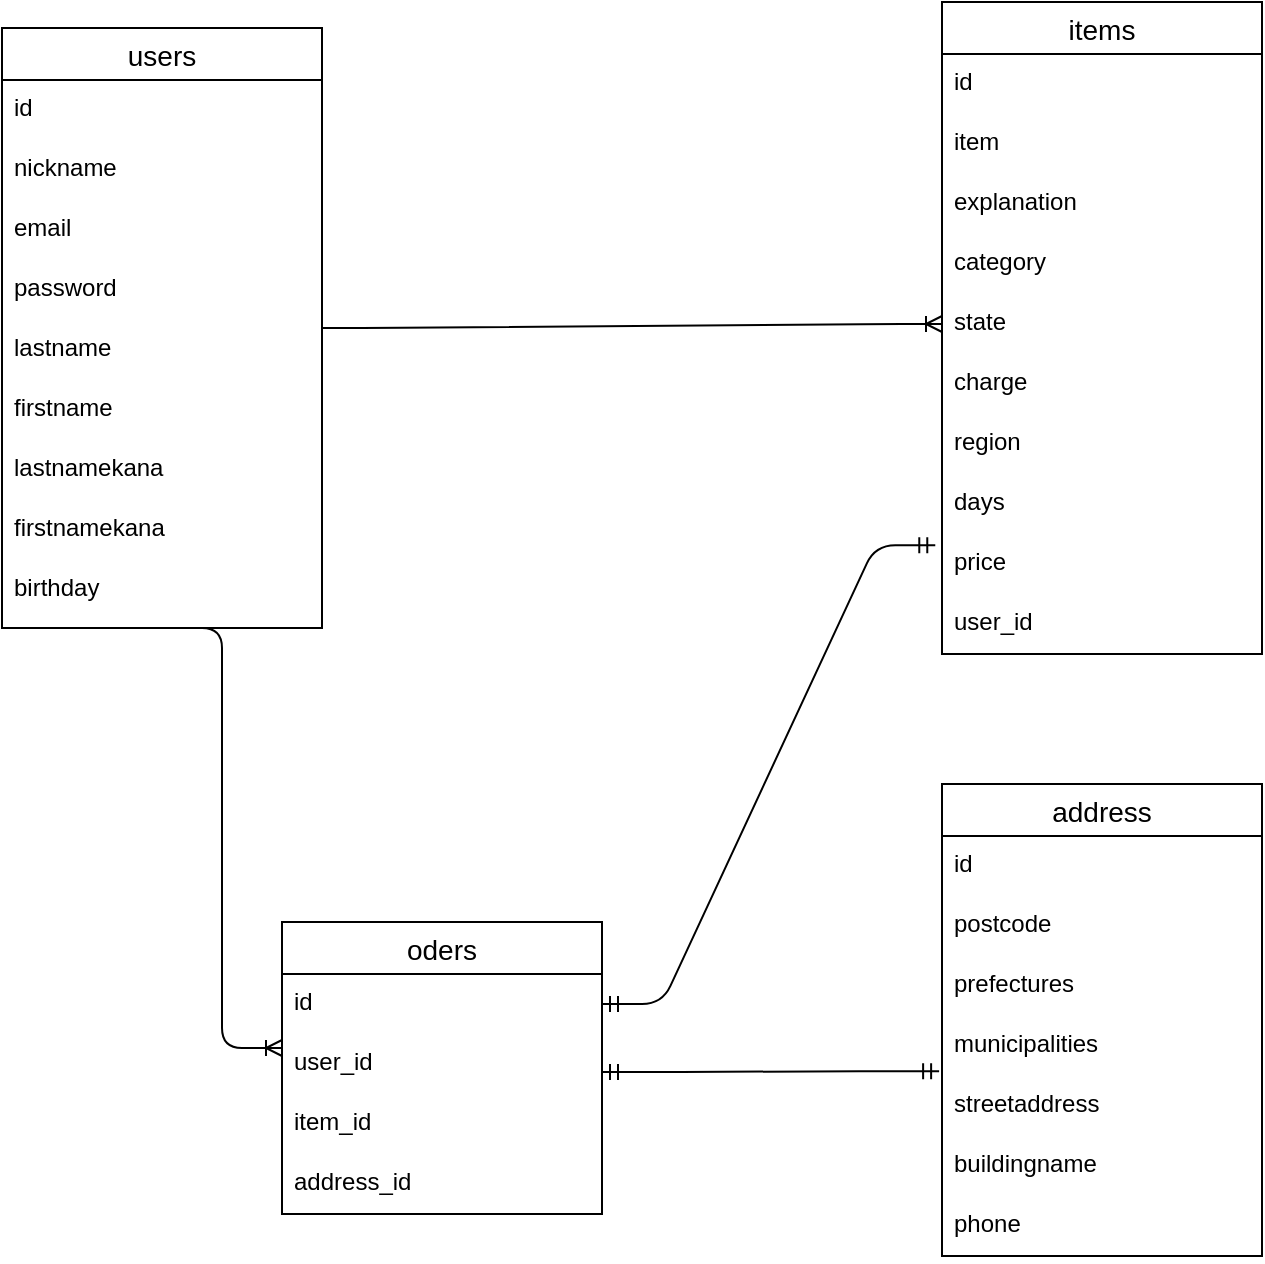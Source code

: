 <mxfile>
    <diagram id="3DR9e4BvTEqzSOwVowQC" name="ページ1">
        <mxGraphModel dx="1025" dy="688" grid="1" gridSize="10" guides="1" tooltips="1" connect="1" arrows="1" fold="1" page="1" pageScale="1" pageWidth="827" pageHeight="1169" math="0" shadow="0">
            <root>
                <mxCell id="0"/>
                <mxCell id="1" parent="0"/>
                <mxCell id="8" value="" style="edgeStyle=none;html=1;" edge="1" parent="1">
                    <mxGeometry relative="1" as="geometry">
                        <mxPoint x="150" y="175" as="sourcePoint"/>
                        <mxPoint x="150" y="175" as="targetPoint"/>
                    </mxGeometry>
                </mxCell>
                <mxCell id="23" value="users" style="swimlane;fontStyle=0;childLayout=stackLayout;horizontal=1;startSize=26;horizontalStack=0;resizeParent=1;resizeParentMax=0;resizeLast=0;collapsible=1;marginBottom=0;align=center;fontSize=14;" vertex="1" parent="1">
                    <mxGeometry x="100" y="80" width="160" height="300" as="geometry"/>
                </mxCell>
                <mxCell id="72" value="id" style="text;strokeColor=none;fillColor=none;spacingLeft=4;spacingRight=4;overflow=hidden;rotatable=0;points=[[0,0.5],[1,0.5]];portConstraint=eastwest;fontSize=12;" vertex="1" parent="23">
                    <mxGeometry y="26" width="160" height="30" as="geometry"/>
                </mxCell>
                <mxCell id="24" value="nickname" style="text;strokeColor=none;fillColor=none;spacingLeft=4;spacingRight=4;overflow=hidden;rotatable=0;points=[[0,0.5],[1,0.5]];portConstraint=eastwest;fontSize=12;" vertex="1" parent="23">
                    <mxGeometry y="56" width="160" height="30" as="geometry"/>
                </mxCell>
                <mxCell id="25" value="email" style="text;strokeColor=none;fillColor=none;spacingLeft=4;spacingRight=4;overflow=hidden;rotatable=0;points=[[0,0.5],[1,0.5]];portConstraint=eastwest;fontSize=12;" vertex="1" parent="23">
                    <mxGeometry y="86" width="160" height="30" as="geometry"/>
                </mxCell>
                <mxCell id="26" value="password" style="text;strokeColor=none;fillColor=none;spacingLeft=4;spacingRight=4;overflow=hidden;rotatable=0;points=[[0,0.5],[1,0.5]];portConstraint=eastwest;fontSize=12;" vertex="1" parent="23">
                    <mxGeometry y="116" width="160" height="30" as="geometry"/>
                </mxCell>
                <mxCell id="28" value="lastname" style="text;strokeColor=none;fillColor=none;spacingLeft=4;spacingRight=4;overflow=hidden;rotatable=0;points=[[0,0.5],[1,0.5]];portConstraint=eastwest;fontSize=12;" vertex="1" parent="23">
                    <mxGeometry y="146" width="160" height="30" as="geometry"/>
                </mxCell>
                <mxCell id="30" value="firstname" style="text;strokeColor=none;fillColor=none;spacingLeft=4;spacingRight=4;overflow=hidden;rotatable=0;points=[[0,0.5],[1,0.5]];portConstraint=eastwest;fontSize=12;" vertex="1" parent="23">
                    <mxGeometry y="176" width="160" height="30" as="geometry"/>
                </mxCell>
                <mxCell id="31" value="lastnamekana" style="text;strokeColor=none;fillColor=none;spacingLeft=4;spacingRight=4;overflow=hidden;rotatable=0;points=[[0,0.5],[1,0.5]];portConstraint=eastwest;fontSize=12;" vertex="1" parent="23">
                    <mxGeometry y="206" width="160" height="30" as="geometry"/>
                </mxCell>
                <mxCell id="34" value="firstnamekana" style="text;strokeColor=none;fillColor=none;spacingLeft=4;spacingRight=4;overflow=hidden;rotatable=0;points=[[0,0.5],[1,0.5]];portConstraint=eastwest;fontSize=12;" vertex="1" parent="23">
                    <mxGeometry y="236" width="160" height="30" as="geometry"/>
                </mxCell>
                <mxCell id="35" value="birthday" style="text;strokeColor=none;fillColor=none;spacingLeft=4;spacingRight=4;overflow=hidden;rotatable=0;points=[[0,0.5],[1,0.5]];portConstraint=eastwest;fontSize=12;" vertex="1" parent="23">
                    <mxGeometry y="266" width="160" height="34" as="geometry"/>
                </mxCell>
                <mxCell id="36" value="items" style="swimlane;fontStyle=0;childLayout=stackLayout;horizontal=1;startSize=26;horizontalStack=0;resizeParent=1;resizeParentMax=0;resizeLast=0;collapsible=1;marginBottom=0;align=center;fontSize=14;" vertex="1" parent="1">
                    <mxGeometry x="570" y="67" width="160" height="326" as="geometry"/>
                </mxCell>
                <mxCell id="73" value="id" style="text;strokeColor=none;fillColor=none;spacingLeft=4;spacingRight=4;overflow=hidden;rotatable=0;points=[[0,0.5],[1,0.5]];portConstraint=eastwest;fontSize=12;" vertex="1" parent="36">
                    <mxGeometry y="26" width="160" height="30" as="geometry"/>
                </mxCell>
                <mxCell id="38" value="item" style="text;strokeColor=none;fillColor=none;spacingLeft=4;spacingRight=4;overflow=hidden;rotatable=0;points=[[0,0.5],[1,0.5]];portConstraint=eastwest;fontSize=12;" vertex="1" parent="36">
                    <mxGeometry y="56" width="160" height="30" as="geometry"/>
                </mxCell>
                <mxCell id="39" value="explanation" style="text;strokeColor=none;fillColor=none;spacingLeft=4;spacingRight=4;overflow=hidden;rotatable=0;points=[[0,0.5],[1,0.5]];portConstraint=eastwest;fontSize=12;" vertex="1" parent="36">
                    <mxGeometry y="86" width="160" height="30" as="geometry"/>
                </mxCell>
                <mxCell id="40" value="category" style="text;strokeColor=none;fillColor=none;spacingLeft=4;spacingRight=4;overflow=hidden;rotatable=0;points=[[0,0.5],[1,0.5]];portConstraint=eastwest;fontSize=12;" vertex="1" parent="36">
                    <mxGeometry y="116" width="160" height="30" as="geometry"/>
                </mxCell>
                <mxCell id="42" value="state" style="text;strokeColor=none;fillColor=none;spacingLeft=4;spacingRight=4;overflow=hidden;rotatable=0;points=[[0,0.5],[1,0.5]];portConstraint=eastwest;fontSize=12;" vertex="1" parent="36">
                    <mxGeometry y="146" width="160" height="30" as="geometry"/>
                </mxCell>
                <mxCell id="43" value="charge" style="text;strokeColor=none;fillColor=none;spacingLeft=4;spacingRight=4;overflow=hidden;rotatable=0;points=[[0,0.5],[1,0.5]];portConstraint=eastwest;fontSize=12;" vertex="1" parent="36">
                    <mxGeometry y="176" width="160" height="30" as="geometry"/>
                </mxCell>
                <mxCell id="45" value="region" style="text;strokeColor=none;fillColor=none;spacingLeft=4;spacingRight=4;overflow=hidden;rotatable=0;points=[[0,0.5],[1,0.5]];portConstraint=eastwest;fontSize=12;" vertex="1" parent="36">
                    <mxGeometry y="206" width="160" height="30" as="geometry"/>
                </mxCell>
                <mxCell id="46" value="days" style="text;strokeColor=none;fillColor=none;spacingLeft=4;spacingRight=4;overflow=hidden;rotatable=0;points=[[0,0.5],[1,0.5]];portConstraint=eastwest;fontSize=12;" vertex="1" parent="36">
                    <mxGeometry y="236" width="160" height="30" as="geometry"/>
                </mxCell>
                <mxCell id="47" value="price" style="text;strokeColor=none;fillColor=none;spacingLeft=4;spacingRight=4;overflow=hidden;rotatable=0;points=[[0,0.5],[1,0.5]];portConstraint=eastwest;fontSize=12;" vertex="1" parent="36">
                    <mxGeometry y="266" width="160" height="30" as="geometry"/>
                </mxCell>
                <mxCell id="97" value="user_id" style="text;strokeColor=none;fillColor=none;spacingLeft=4;spacingRight=4;overflow=hidden;rotatable=0;points=[[0,0.5],[1,0.5]];portConstraint=eastwest;fontSize=12;" vertex="1" parent="36">
                    <mxGeometry y="296" width="160" height="30" as="geometry"/>
                </mxCell>
                <mxCell id="74" value="oders" style="swimlane;fontStyle=0;childLayout=stackLayout;horizontal=1;startSize=26;horizontalStack=0;resizeParent=1;resizeParentMax=0;resizeLast=0;collapsible=1;marginBottom=0;align=center;fontSize=14;" vertex="1" parent="1">
                    <mxGeometry x="240" y="527" width="160" height="146" as="geometry"/>
                </mxCell>
                <mxCell id="79" value="id" style="text;strokeColor=none;fillColor=none;spacingLeft=4;spacingRight=4;overflow=hidden;rotatable=0;points=[[0,0.5],[1,0.5]];portConstraint=eastwest;fontSize=12;" vertex="1" parent="74">
                    <mxGeometry y="26" width="160" height="30" as="geometry"/>
                </mxCell>
                <mxCell id="96" value="user_id" style="text;strokeColor=none;fillColor=none;spacingLeft=4;spacingRight=4;overflow=hidden;rotatable=0;points=[[0,0.5],[1,0.5]];portConstraint=eastwest;fontSize=12;" vertex="1" parent="74">
                    <mxGeometry y="56" width="160" height="30" as="geometry"/>
                </mxCell>
                <mxCell id="76" value="item_id" style="text;strokeColor=none;fillColor=none;spacingLeft=4;spacingRight=4;overflow=hidden;rotatable=0;points=[[0,0.5],[1,0.5]];portConstraint=eastwest;fontSize=12;" vertex="1" parent="74">
                    <mxGeometry y="86" width="160" height="30" as="geometry"/>
                </mxCell>
                <mxCell id="78" value="address_id" style="text;strokeColor=none;fillColor=none;spacingLeft=4;spacingRight=4;overflow=hidden;rotatable=0;points=[[0,0.5],[1,0.5]];portConstraint=eastwest;fontSize=12;" vertex="1" parent="74">
                    <mxGeometry y="116" width="160" height="30" as="geometry"/>
                </mxCell>
                <mxCell id="80" value="address" style="swimlane;fontStyle=0;childLayout=stackLayout;horizontal=1;startSize=26;horizontalStack=0;resizeParent=1;resizeParentMax=0;resizeLast=0;collapsible=1;marginBottom=0;align=center;fontSize=14;" vertex="1" parent="1">
                    <mxGeometry x="570" y="458" width="160" height="236" as="geometry"/>
                </mxCell>
                <mxCell id="81" value="id" style="text;strokeColor=none;fillColor=none;spacingLeft=4;spacingRight=4;overflow=hidden;rotatable=0;points=[[0,0.5],[1,0.5]];portConstraint=eastwest;fontSize=12;" vertex="1" parent="80">
                    <mxGeometry y="26" width="160" height="30" as="geometry"/>
                </mxCell>
                <mxCell id="82" value="postcode" style="text;strokeColor=none;fillColor=none;spacingLeft=4;spacingRight=4;overflow=hidden;rotatable=0;points=[[0,0.5],[1,0.5]];portConstraint=eastwest;fontSize=12;" vertex="1" parent="80">
                    <mxGeometry y="56" width="160" height="30" as="geometry"/>
                </mxCell>
                <mxCell id="83" value="prefectures" style="text;strokeColor=none;fillColor=none;spacingLeft=4;spacingRight=4;overflow=hidden;rotatable=0;points=[[0,0.5],[1,0.5]];portConstraint=eastwest;fontSize=12;" vertex="1" parent="80">
                    <mxGeometry y="86" width="160" height="30" as="geometry"/>
                </mxCell>
                <mxCell id="84" value="municipalities" style="text;strokeColor=none;fillColor=none;spacingLeft=4;spacingRight=4;overflow=hidden;rotatable=0;points=[[0,0.5],[1,0.5]];portConstraint=eastwest;fontSize=12;" vertex="1" parent="80">
                    <mxGeometry y="116" width="160" height="30" as="geometry"/>
                </mxCell>
                <mxCell id="86" value="streetaddress" style="text;strokeColor=none;fillColor=none;spacingLeft=4;spacingRight=4;overflow=hidden;rotatable=0;points=[[0,0.5],[1,0.5]];portConstraint=eastwest;fontSize=12;" vertex="1" parent="80">
                    <mxGeometry y="146" width="160" height="30" as="geometry"/>
                </mxCell>
                <mxCell id="88" value="buildingname" style="text;strokeColor=none;fillColor=none;spacingLeft=4;spacingRight=4;overflow=hidden;rotatable=0;points=[[0,0.5],[1,0.5]];portConstraint=eastwest;fontSize=12;" vertex="1" parent="80">
                    <mxGeometry y="176" width="160" height="30" as="geometry"/>
                </mxCell>
                <mxCell id="89" value="phone" style="text;strokeColor=none;fillColor=none;spacingLeft=4;spacingRight=4;overflow=hidden;rotatable=0;points=[[0,0.5],[1,0.5]];portConstraint=eastwest;fontSize=12;" vertex="1" parent="80">
                    <mxGeometry y="206" width="160" height="30" as="geometry"/>
                </mxCell>
                <mxCell id="91" value="" style="edgeStyle=entityRelationEdgeStyle;fontSize=12;html=1;endArrow=ERoneToMany;entryX=0;entryY=0.5;entryDx=0;entryDy=0;exitX=1;exitY=0.133;exitDx=0;exitDy=0;exitPerimeter=0;" edge="1" parent="1" source="28" target="42">
                    <mxGeometry width="100" height="100" relative="1" as="geometry">
                        <mxPoint x="250" y="260" as="sourcePoint"/>
                        <mxPoint x="350" y="160" as="targetPoint"/>
                    </mxGeometry>
                </mxCell>
                <mxCell id="93" value="" style="edgeStyle=entityRelationEdgeStyle;fontSize=12;html=1;endArrow=ERoneToMany;" edge="1" parent="1">
                    <mxGeometry width="100" height="100" relative="1" as="geometry">
                        <mxPoint x="180" y="380" as="sourcePoint"/>
                        <mxPoint x="240" y="590" as="targetPoint"/>
                    </mxGeometry>
                </mxCell>
                <mxCell id="94" value="" style="edgeStyle=entityRelationEdgeStyle;fontSize=12;html=1;endArrow=ERmandOne;startArrow=ERmandOne;entryX=-0.021;entryY=0.187;entryDx=0;entryDy=0;entryPerimeter=0;exitX=1;exitY=0.5;exitDx=0;exitDy=0;" edge="1" parent="1" source="79" target="47">
                    <mxGeometry width="100" height="100" relative="1" as="geometry">
                        <mxPoint x="400" y="440" as="sourcePoint"/>
                        <mxPoint x="560" y="360" as="targetPoint"/>
                    </mxGeometry>
                </mxCell>
                <mxCell id="95" value="" style="edgeStyle=entityRelationEdgeStyle;fontSize=12;html=1;endArrow=ERmandOne;startArrow=ERmandOne;entryX=-0.009;entryY=-0.08;entryDx=0;entryDy=0;entryPerimeter=0;" edge="1" parent="1" target="86">
                    <mxGeometry width="100" height="100" relative="1" as="geometry">
                        <mxPoint x="400" y="602" as="sourcePoint"/>
                        <mxPoint x="540" y="540" as="targetPoint"/>
                    </mxGeometry>
                </mxCell>
            </root>
        </mxGraphModel>
    </diagram>
</mxfile>